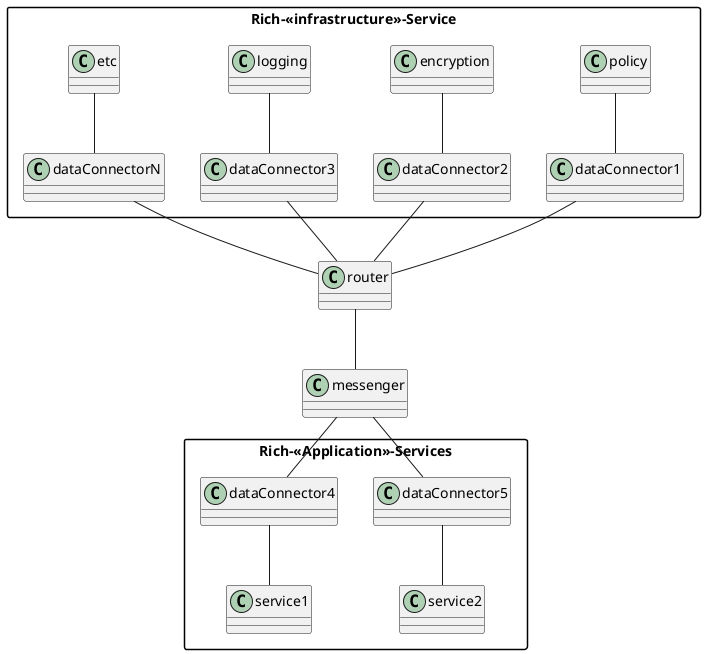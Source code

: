 @startuml

skinparam PackageStyle rectangle

package Rich-<<infrastructure>>-Service {
    policy -- dataConnector1
    encryption -- dataConnector2
    logging -- dataConnector3
    etc -- dataConnectorN
}

class router {

}

class messenger {

}

dataConnector1 -- router
dataConnector2 -- router
dataConnectorN -- router
dataConnector3 -- router

package Rich-<<Application>>-Services {
    class dataConnector5 {

    }
    class dataConnector4 {

    }
    dataConnector4 -- service1
    dataConnector5 -- service2
}

messenger -- dataConnector4
messenger -- dataConnector5

router -- messenger



@enduml